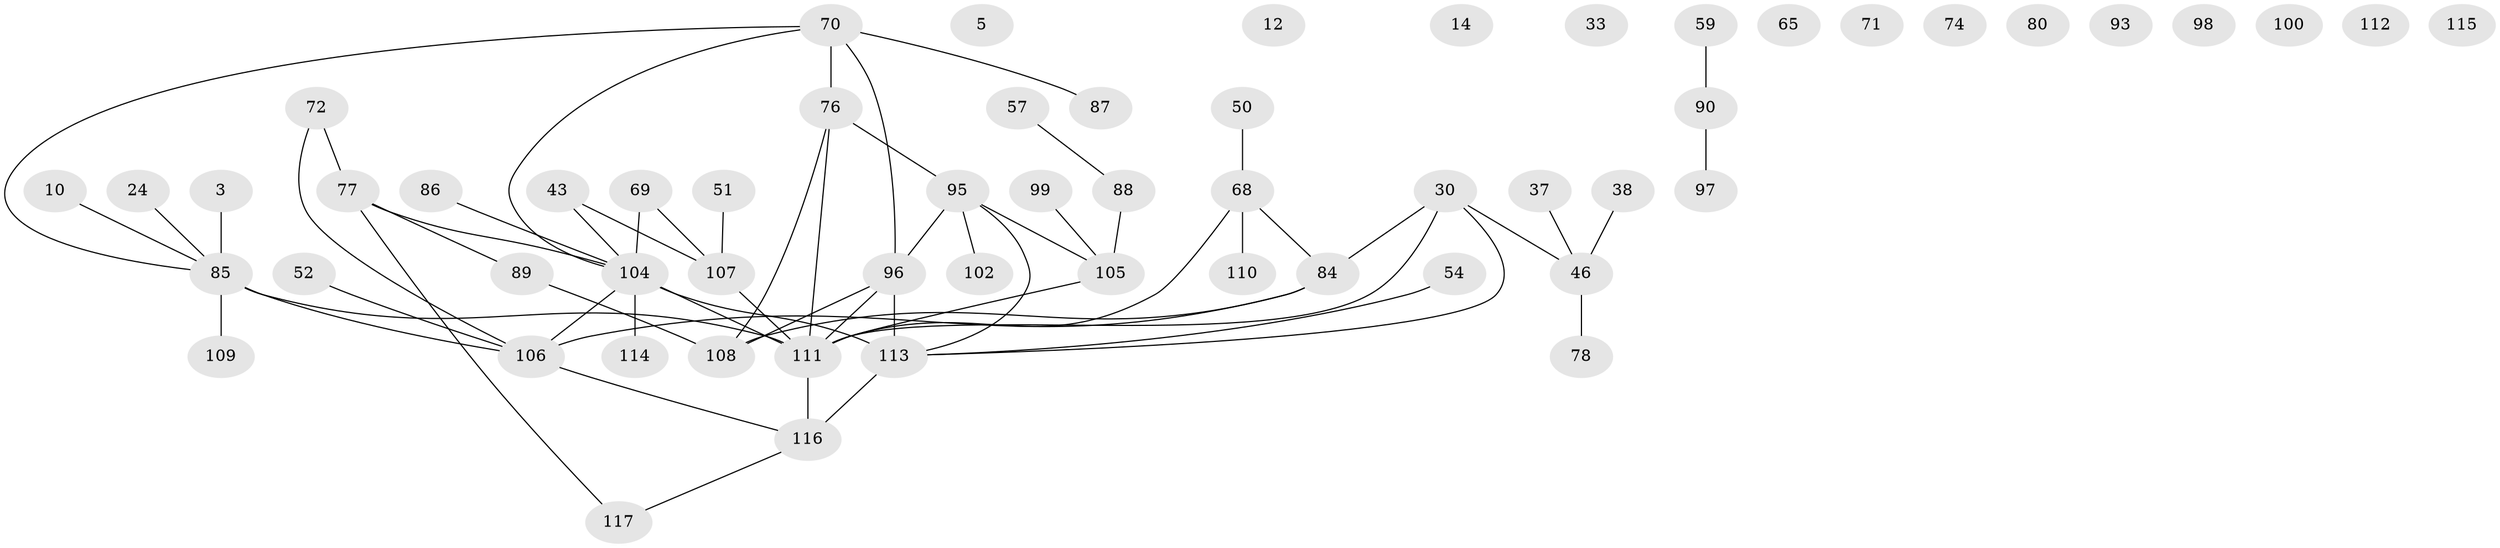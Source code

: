 // original degree distribution, {5: 0.08547008547008547, 1: 0.24786324786324787, 0: 0.1111111111111111, 4: 0.11965811965811966, 6: 0.03418803418803419, 2: 0.21367521367521367, 3: 0.17094017094017094, 7: 0.008547008547008548, 8: 0.008547008547008548}
// Generated by graph-tools (version 1.1) at 2025/39/03/09/25 04:39:19]
// undirected, 58 vertices, 63 edges
graph export_dot {
graph [start="1"]
  node [color=gray90,style=filled];
  3;
  5;
  10;
  12;
  14;
  24;
  30;
  33;
  37;
  38;
  43;
  46;
  50;
  51;
  52;
  54 [super="+26"];
  57;
  59;
  65;
  68;
  69;
  70 [super="+20+45+60"];
  71;
  72;
  74;
  76 [super="+18+34"];
  77 [super="+6+40"];
  78;
  80;
  84 [super="+35"];
  85 [super="+7+49"];
  86;
  87;
  88;
  89 [super="+25"];
  90;
  93;
  95 [super="+81+63"];
  96 [super="+29+23+47+64"];
  97;
  98;
  99;
  100;
  102;
  104 [super="+15+91+92+66"];
  105;
  106 [super="+53+101"];
  107;
  108;
  109;
  110 [super="+44"];
  111 [super="+82+67+103"];
  112;
  113 [super="+8"];
  114;
  115;
  116 [super="+62"];
  117;
  3 -- 85;
  10 -- 85;
  24 -- 85;
  30 -- 46;
  30 -- 84;
  30 -- 111;
  30 -- 113;
  37 -- 46;
  38 -- 46;
  43 -- 107;
  43 -- 104;
  46 -- 78;
  50 -- 68;
  51 -- 107;
  52 -- 106;
  54 -- 113;
  57 -- 88;
  59 -- 90;
  68 -- 84;
  68 -- 110 [weight=2];
  68 -- 111;
  69 -- 107;
  69 -- 104;
  70 -- 85;
  70 -- 87;
  70 -- 76;
  70 -- 96;
  70 -- 104;
  72 -- 106;
  72 -- 77;
  76 -- 111 [weight=5];
  76 -- 108;
  76 -- 95 [weight=2];
  77 -- 89;
  77 -- 117;
  77 -- 104;
  84 -- 106;
  84 -- 108;
  85 -- 109;
  85 -- 111 [weight=3];
  85 -- 106 [weight=2];
  86 -- 104;
  88 -- 105;
  89 -- 108;
  90 -- 97;
  95 -- 102;
  95 -- 113;
  95 -- 96 [weight=2];
  95 -- 105;
  96 -- 113;
  96 -- 111 [weight=2];
  96 -- 108;
  99 -- 105;
  104 -- 111 [weight=7];
  104 -- 113 [weight=2];
  104 -- 114;
  104 -- 106 [weight=2];
  105 -- 111;
  106 -- 116;
  107 -- 111;
  111 -- 116 [weight=2];
  113 -- 116;
  116 -- 117;
}
